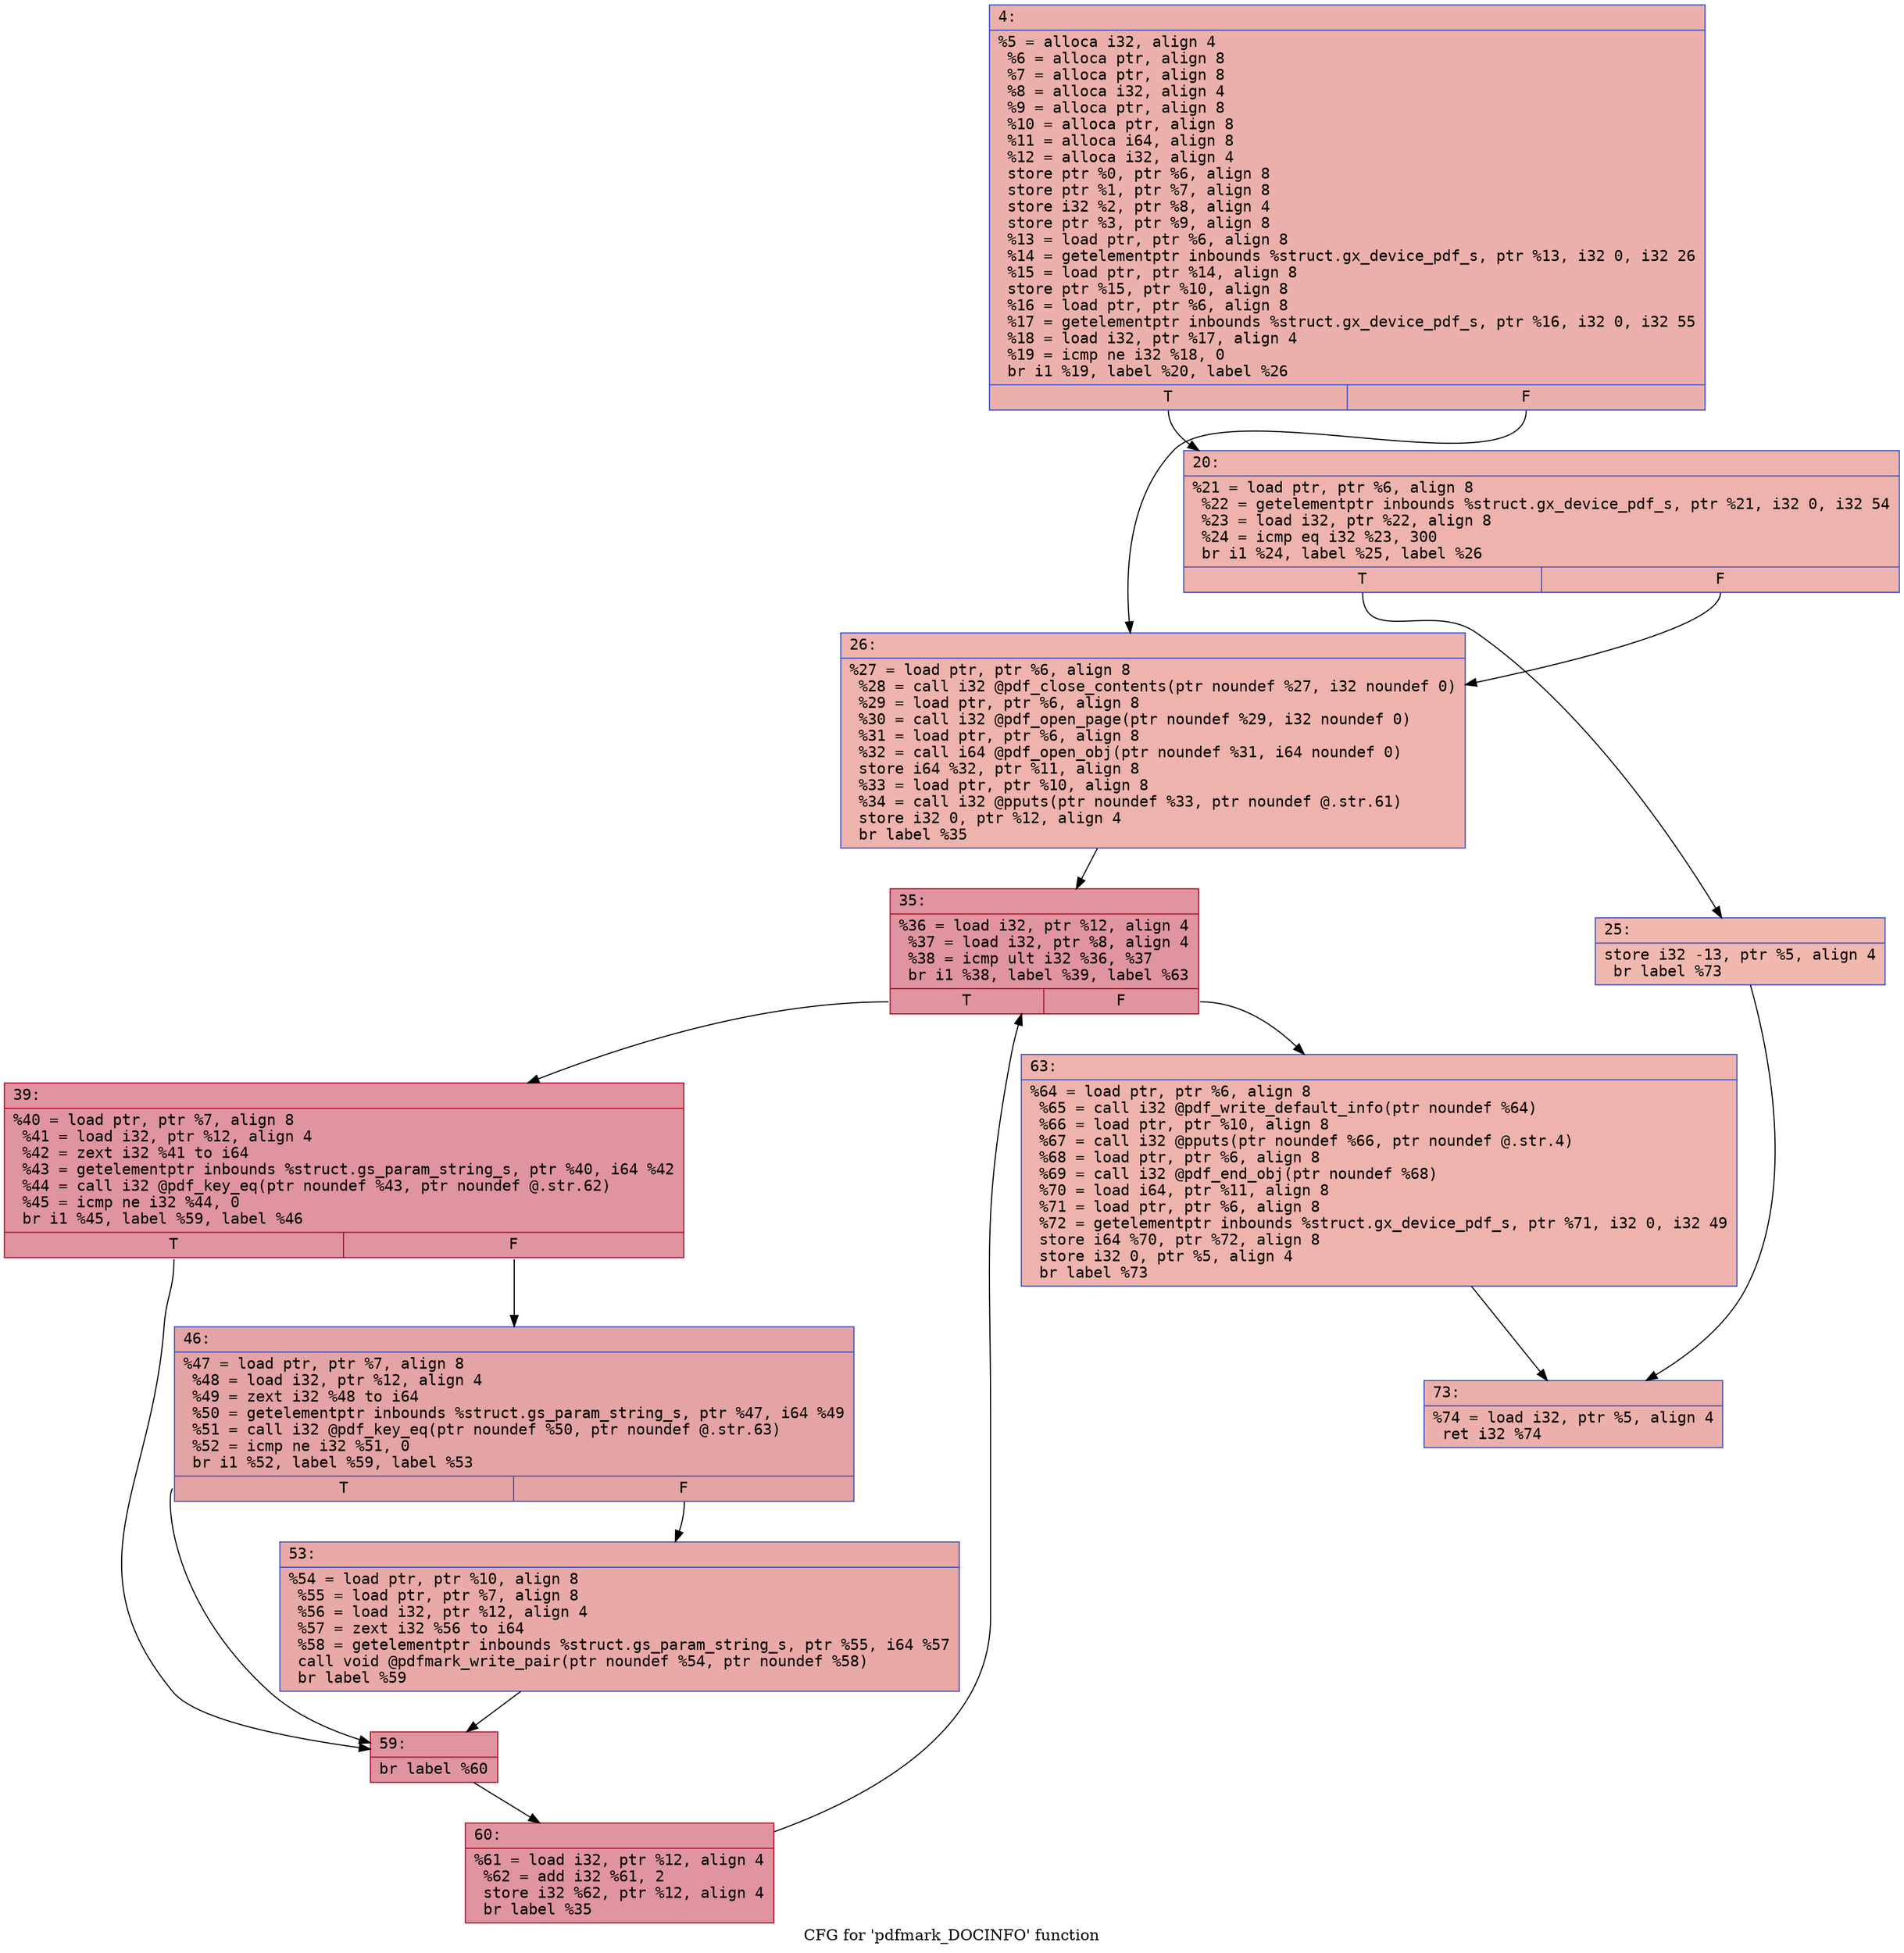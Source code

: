 digraph "CFG for 'pdfmark_DOCINFO' function" {
	label="CFG for 'pdfmark_DOCINFO' function";

	Node0x600000ff4ff0 [shape=record,color="#3d50c3ff", style=filled, fillcolor="#d24b4070" fontname="Courier",label="{4:\l|  %5 = alloca i32, align 4\l  %6 = alloca ptr, align 8\l  %7 = alloca ptr, align 8\l  %8 = alloca i32, align 4\l  %9 = alloca ptr, align 8\l  %10 = alloca ptr, align 8\l  %11 = alloca i64, align 8\l  %12 = alloca i32, align 4\l  store ptr %0, ptr %6, align 8\l  store ptr %1, ptr %7, align 8\l  store i32 %2, ptr %8, align 4\l  store ptr %3, ptr %9, align 8\l  %13 = load ptr, ptr %6, align 8\l  %14 = getelementptr inbounds %struct.gx_device_pdf_s, ptr %13, i32 0, i32 26\l  %15 = load ptr, ptr %14, align 8\l  store ptr %15, ptr %10, align 8\l  %16 = load ptr, ptr %6, align 8\l  %17 = getelementptr inbounds %struct.gx_device_pdf_s, ptr %16, i32 0, i32 55\l  %18 = load i32, ptr %17, align 4\l  %19 = icmp ne i32 %18, 0\l  br i1 %19, label %20, label %26\l|{<s0>T|<s1>F}}"];
	Node0x600000ff4ff0:s0 -> Node0x600000ff5040[tooltip="4 -> 20\nProbability 62.50%" ];
	Node0x600000ff4ff0:s1 -> Node0x600000ff50e0[tooltip="4 -> 26\nProbability 37.50%" ];
	Node0x600000ff5040 [shape=record,color="#3d50c3ff", style=filled, fillcolor="#d6524470" fontname="Courier",label="{20:\l|  %21 = load ptr, ptr %6, align 8\l  %22 = getelementptr inbounds %struct.gx_device_pdf_s, ptr %21, i32 0, i32 54\l  %23 = load i32, ptr %22, align 8\l  %24 = icmp eq i32 %23, 300\l  br i1 %24, label %25, label %26\l|{<s0>T|<s1>F}}"];
	Node0x600000ff5040:s0 -> Node0x600000ff5090[tooltip="20 -> 25\nProbability 50.00%" ];
	Node0x600000ff5040:s1 -> Node0x600000ff50e0[tooltip="20 -> 26\nProbability 50.00%" ];
	Node0x600000ff5090 [shape=record,color="#3d50c3ff", style=filled, fillcolor="#dc5d4a70" fontname="Courier",label="{25:\l|  store i32 -13, ptr %5, align 4\l  br label %73\l}"];
	Node0x600000ff5090 -> Node0x600000ff5360[tooltip="25 -> 73\nProbability 100.00%" ];
	Node0x600000ff50e0 [shape=record,color="#3d50c3ff", style=filled, fillcolor="#d6524470" fontname="Courier",label="{26:\l|  %27 = load ptr, ptr %6, align 8\l  %28 = call i32 @pdf_close_contents(ptr noundef %27, i32 noundef 0)\l  %29 = load ptr, ptr %6, align 8\l  %30 = call i32 @pdf_open_page(ptr noundef %29, i32 noundef 0)\l  %31 = load ptr, ptr %6, align 8\l  %32 = call i64 @pdf_open_obj(ptr noundef %31, i64 noundef 0)\l  store i64 %32, ptr %11, align 8\l  %33 = load ptr, ptr %10, align 8\l  %34 = call i32 @pputs(ptr noundef %33, ptr noundef @.str.61)\l  store i32 0, ptr %12, align 4\l  br label %35\l}"];
	Node0x600000ff50e0 -> Node0x600000ff5130[tooltip="26 -> 35\nProbability 100.00%" ];
	Node0x600000ff5130 [shape=record,color="#b70d28ff", style=filled, fillcolor="#b70d2870" fontname="Courier",label="{35:\l|  %36 = load i32, ptr %12, align 4\l  %37 = load i32, ptr %8, align 4\l  %38 = icmp ult i32 %36, %37\l  br i1 %38, label %39, label %63\l|{<s0>T|<s1>F}}"];
	Node0x600000ff5130:s0 -> Node0x600000ff5180[tooltip="35 -> 39\nProbability 96.88%" ];
	Node0x600000ff5130:s1 -> Node0x600000ff5310[tooltip="35 -> 63\nProbability 3.12%" ];
	Node0x600000ff5180 [shape=record,color="#b70d28ff", style=filled, fillcolor="#b70d2870" fontname="Courier",label="{39:\l|  %40 = load ptr, ptr %7, align 8\l  %41 = load i32, ptr %12, align 4\l  %42 = zext i32 %41 to i64\l  %43 = getelementptr inbounds %struct.gs_param_string_s, ptr %40, i64 %42\l  %44 = call i32 @pdf_key_eq(ptr noundef %43, ptr noundef @.str.62)\l  %45 = icmp ne i32 %44, 0\l  br i1 %45, label %59, label %46\l|{<s0>T|<s1>F}}"];
	Node0x600000ff5180:s0 -> Node0x600000ff5270[tooltip="39 -> 59\nProbability 62.50%" ];
	Node0x600000ff5180:s1 -> Node0x600000ff51d0[tooltip="39 -> 46\nProbability 37.50%" ];
	Node0x600000ff51d0 [shape=record,color="#3d50c3ff", style=filled, fillcolor="#c32e3170" fontname="Courier",label="{46:\l|  %47 = load ptr, ptr %7, align 8\l  %48 = load i32, ptr %12, align 4\l  %49 = zext i32 %48 to i64\l  %50 = getelementptr inbounds %struct.gs_param_string_s, ptr %47, i64 %49\l  %51 = call i32 @pdf_key_eq(ptr noundef %50, ptr noundef @.str.63)\l  %52 = icmp ne i32 %51, 0\l  br i1 %52, label %59, label %53\l|{<s0>T|<s1>F}}"];
	Node0x600000ff51d0:s0 -> Node0x600000ff5270[tooltip="46 -> 59\nProbability 62.50%" ];
	Node0x600000ff51d0:s1 -> Node0x600000ff5220[tooltip="46 -> 53\nProbability 37.50%" ];
	Node0x600000ff5220 [shape=record,color="#3d50c3ff", style=filled, fillcolor="#ca3b3770" fontname="Courier",label="{53:\l|  %54 = load ptr, ptr %10, align 8\l  %55 = load ptr, ptr %7, align 8\l  %56 = load i32, ptr %12, align 4\l  %57 = zext i32 %56 to i64\l  %58 = getelementptr inbounds %struct.gs_param_string_s, ptr %55, i64 %57\l  call void @pdfmark_write_pair(ptr noundef %54, ptr noundef %58)\l  br label %59\l}"];
	Node0x600000ff5220 -> Node0x600000ff5270[tooltip="53 -> 59\nProbability 100.00%" ];
	Node0x600000ff5270 [shape=record,color="#b70d28ff", style=filled, fillcolor="#b70d2870" fontname="Courier",label="{59:\l|  br label %60\l}"];
	Node0x600000ff5270 -> Node0x600000ff52c0[tooltip="59 -> 60\nProbability 100.00%" ];
	Node0x600000ff52c0 [shape=record,color="#b70d28ff", style=filled, fillcolor="#b70d2870" fontname="Courier",label="{60:\l|  %61 = load i32, ptr %12, align 4\l  %62 = add i32 %61, 2\l  store i32 %62, ptr %12, align 4\l  br label %35\l}"];
	Node0x600000ff52c0 -> Node0x600000ff5130[tooltip="60 -> 35\nProbability 100.00%" ];
	Node0x600000ff5310 [shape=record,color="#3d50c3ff", style=filled, fillcolor="#d6524470" fontname="Courier",label="{63:\l|  %64 = load ptr, ptr %6, align 8\l  %65 = call i32 @pdf_write_default_info(ptr noundef %64)\l  %66 = load ptr, ptr %10, align 8\l  %67 = call i32 @pputs(ptr noundef %66, ptr noundef @.str.4)\l  %68 = load ptr, ptr %6, align 8\l  %69 = call i32 @pdf_end_obj(ptr noundef %68)\l  %70 = load i64, ptr %11, align 8\l  %71 = load ptr, ptr %6, align 8\l  %72 = getelementptr inbounds %struct.gx_device_pdf_s, ptr %71, i32 0, i32 49\l  store i64 %70, ptr %72, align 8\l  store i32 0, ptr %5, align 4\l  br label %73\l}"];
	Node0x600000ff5310 -> Node0x600000ff5360[tooltip="63 -> 73\nProbability 100.00%" ];
	Node0x600000ff5360 [shape=record,color="#3d50c3ff", style=filled, fillcolor="#d24b4070" fontname="Courier",label="{73:\l|  %74 = load i32, ptr %5, align 4\l  ret i32 %74\l}"];
}
